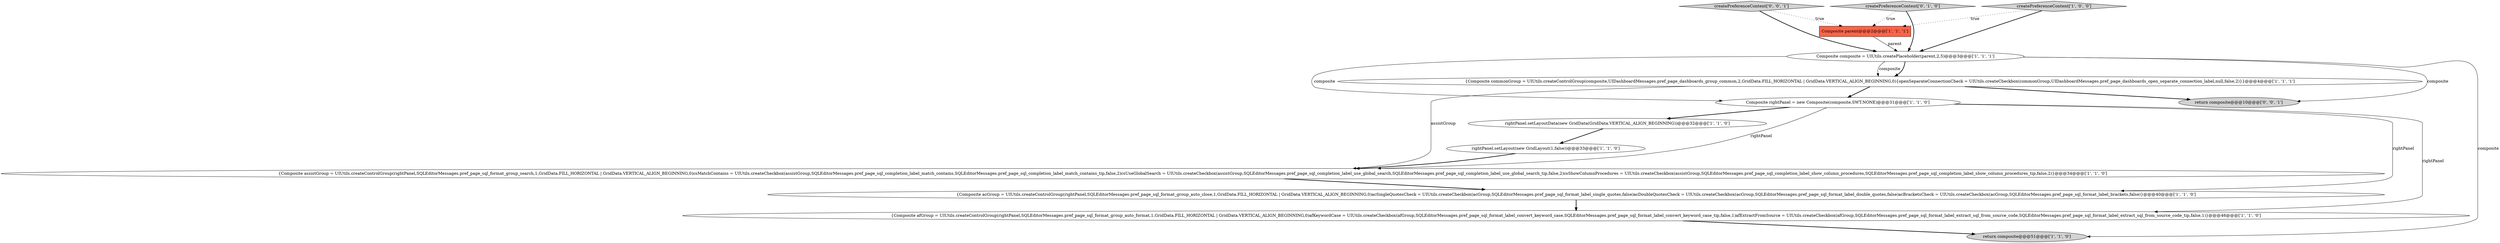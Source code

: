 digraph {
10 [style = filled, label = "{Composite afGroup = UIUtils.createControlGroup(rightPanel,SQLEditorMessages.pref_page_sql_format_group_auto_format,1,GridData.FILL_HORIZONTAL | GridData.VERTICAL_ALIGN_BEGINNING,0)afKeywordCase = UIUtils.createCheckbox(afGroup,SQLEditorMessages.pref_page_sql_format_label_convert_keyword_case,SQLEditorMessages.pref_page_sql_format_label_convert_keyword_case_tip,false,1)afExtractFromSource = UIUtils.createCheckbox(afGroup,SQLEditorMessages.pref_page_sql_format_label_extract_sql_from_source_code,SQLEditorMessages.pref_page_sql_format_label_extract_sql_from_source_code_tip,false,1)}@@@46@@@['1', '1', '0']", fillcolor = white, shape = ellipse image = "AAA0AAABBB1BBB"];
12 [style = filled, label = "createPreferenceContent['0', '0', '1']", fillcolor = lightgray, shape = diamond image = "AAA0AAABBB3BBB"];
3 [style = filled, label = "{Composite acGroup = UIUtils.createControlGroup(rightPanel,SQLEditorMessages.pref_page_sql_format_group_auto_close,1,GridData.FILL_HORIZONTAL | GridData.VERTICAL_ALIGN_BEGINNING,0)acSingleQuotesCheck = UIUtils.createCheckbox(acGroup,SQLEditorMessages.pref_page_sql_format_label_single_quotes,false)acDoubleQuotesCheck = UIUtils.createCheckbox(acGroup,SQLEditorMessages.pref_page_sql_format_label_double_quotes,false)acBracketsCheck = UIUtils.createCheckbox(acGroup,SQLEditorMessages.pref_page_sql_format_label_brackets,false)}@@@40@@@['1', '1', '0']", fillcolor = white, shape = ellipse image = "AAA0AAABBB1BBB"];
7 [style = filled, label = "createPreferenceContent['1', '0', '0']", fillcolor = lightgray, shape = diamond image = "AAA0AAABBB1BBB"];
11 [style = filled, label = "createPreferenceContent['0', '1', '0']", fillcolor = lightgray, shape = diamond image = "AAA0AAABBB2BBB"];
5 [style = filled, label = "return composite@@@51@@@['1', '1', '0']", fillcolor = lightgray, shape = ellipse image = "AAA0AAABBB1BBB"];
4 [style = filled, label = "rightPanel.setLayout(new GridLayout(1,false))@@@33@@@['1', '1', '0']", fillcolor = white, shape = ellipse image = "AAA0AAABBB1BBB"];
6 [style = filled, label = "rightPanel.setLayoutData(new GridData(GridData.VERTICAL_ALIGN_BEGINNING))@@@32@@@['1', '1', '0']", fillcolor = white, shape = ellipse image = "AAA0AAABBB1BBB"];
1 [style = filled, label = "{Composite commonGroup = UIUtils.createControlGroup(composite,UIDashboardMessages.pref_page_dashboards_group_common,2,GridData.FILL_HORIZONTAL | GridData.VERTICAL_ALIGN_BEGINNING,0){openSeparateConnectionCheck = UIUtils.createCheckbox(commonGroup,UIDashboardMessages.pref_page_dashboards_open_separate_connection_label,null,false,2)}}@@@4@@@['1', '1', '1']", fillcolor = white, shape = ellipse image = "AAA0AAABBB1BBB"];
0 [style = filled, label = "Composite composite = UIUtils.createPlaceholder(parent,2,5)@@@3@@@['1', '1', '1']", fillcolor = white, shape = ellipse image = "AAA0AAABBB1BBB"];
8 [style = filled, label = "Composite parent@@@2@@@['1', '1', '1']", fillcolor = tomato, shape = box image = "AAA0AAABBB1BBB"];
2 [style = filled, label = "Composite rightPanel = new Composite(composite,SWT.NONE)@@@31@@@['1', '1', '0']", fillcolor = white, shape = ellipse image = "AAA0AAABBB1BBB"];
9 [style = filled, label = "{Composite assistGroup = UIUtils.createControlGroup(rightPanel,SQLEditorMessages.pref_page_sql_format_group_search,1,GridData.FILL_HORIZONTAL | GridData.VERTICAL_ALIGN_BEGINNING,0)csMatchContains = UIUtils.createCheckbox(assistGroup,SQLEditorMessages.pref_page_sql_completion_label_match_contains,SQLEditorMessages.pref_page_sql_completion_label_match_contains_tip,false,2)csUseGlobalSearch = UIUtils.createCheckbox(assistGroup,SQLEditorMessages.pref_page_sql_completion_label_use_global_search,SQLEditorMessages.pref_page_sql_completion_label_use_global_search_tip,false,2)csShowColumnProcedures = UIUtils.createCheckbox(assistGroup,SQLEditorMessages.pref_page_sql_completion_label_show_column_procedures,SQLEditorMessages.pref_page_sql_completion_label_show_column_procedures_tip,false,2)}@@@34@@@['1', '1', '0']", fillcolor = white, shape = ellipse image = "AAA0AAABBB1BBB"];
13 [style = filled, label = "return composite@@@10@@@['0', '0', '1']", fillcolor = lightgray, shape = ellipse image = "AAA0AAABBB3BBB"];
12->0 [style = bold, label=""];
3->10 [style = bold, label=""];
1->9 [style = solid, label="assistGroup"];
6->4 [style = bold, label=""];
0->5 [style = solid, label="composite"];
2->3 [style = solid, label="rightPanel"];
7->8 [style = dotted, label="true"];
11->0 [style = bold, label=""];
9->3 [style = bold, label=""];
8->0 [style = solid, label="parent"];
0->1 [style = bold, label=""];
0->13 [style = solid, label="composite"];
0->1 [style = solid, label="composite"];
2->10 [style = solid, label="rightPanel"];
12->8 [style = dotted, label="true"];
11->8 [style = dotted, label="true"];
4->9 [style = bold, label=""];
7->0 [style = bold, label=""];
2->6 [style = bold, label=""];
0->2 [style = solid, label="composite"];
2->9 [style = solid, label="rightPanel"];
1->2 [style = bold, label=""];
10->5 [style = bold, label=""];
1->13 [style = bold, label=""];
}
